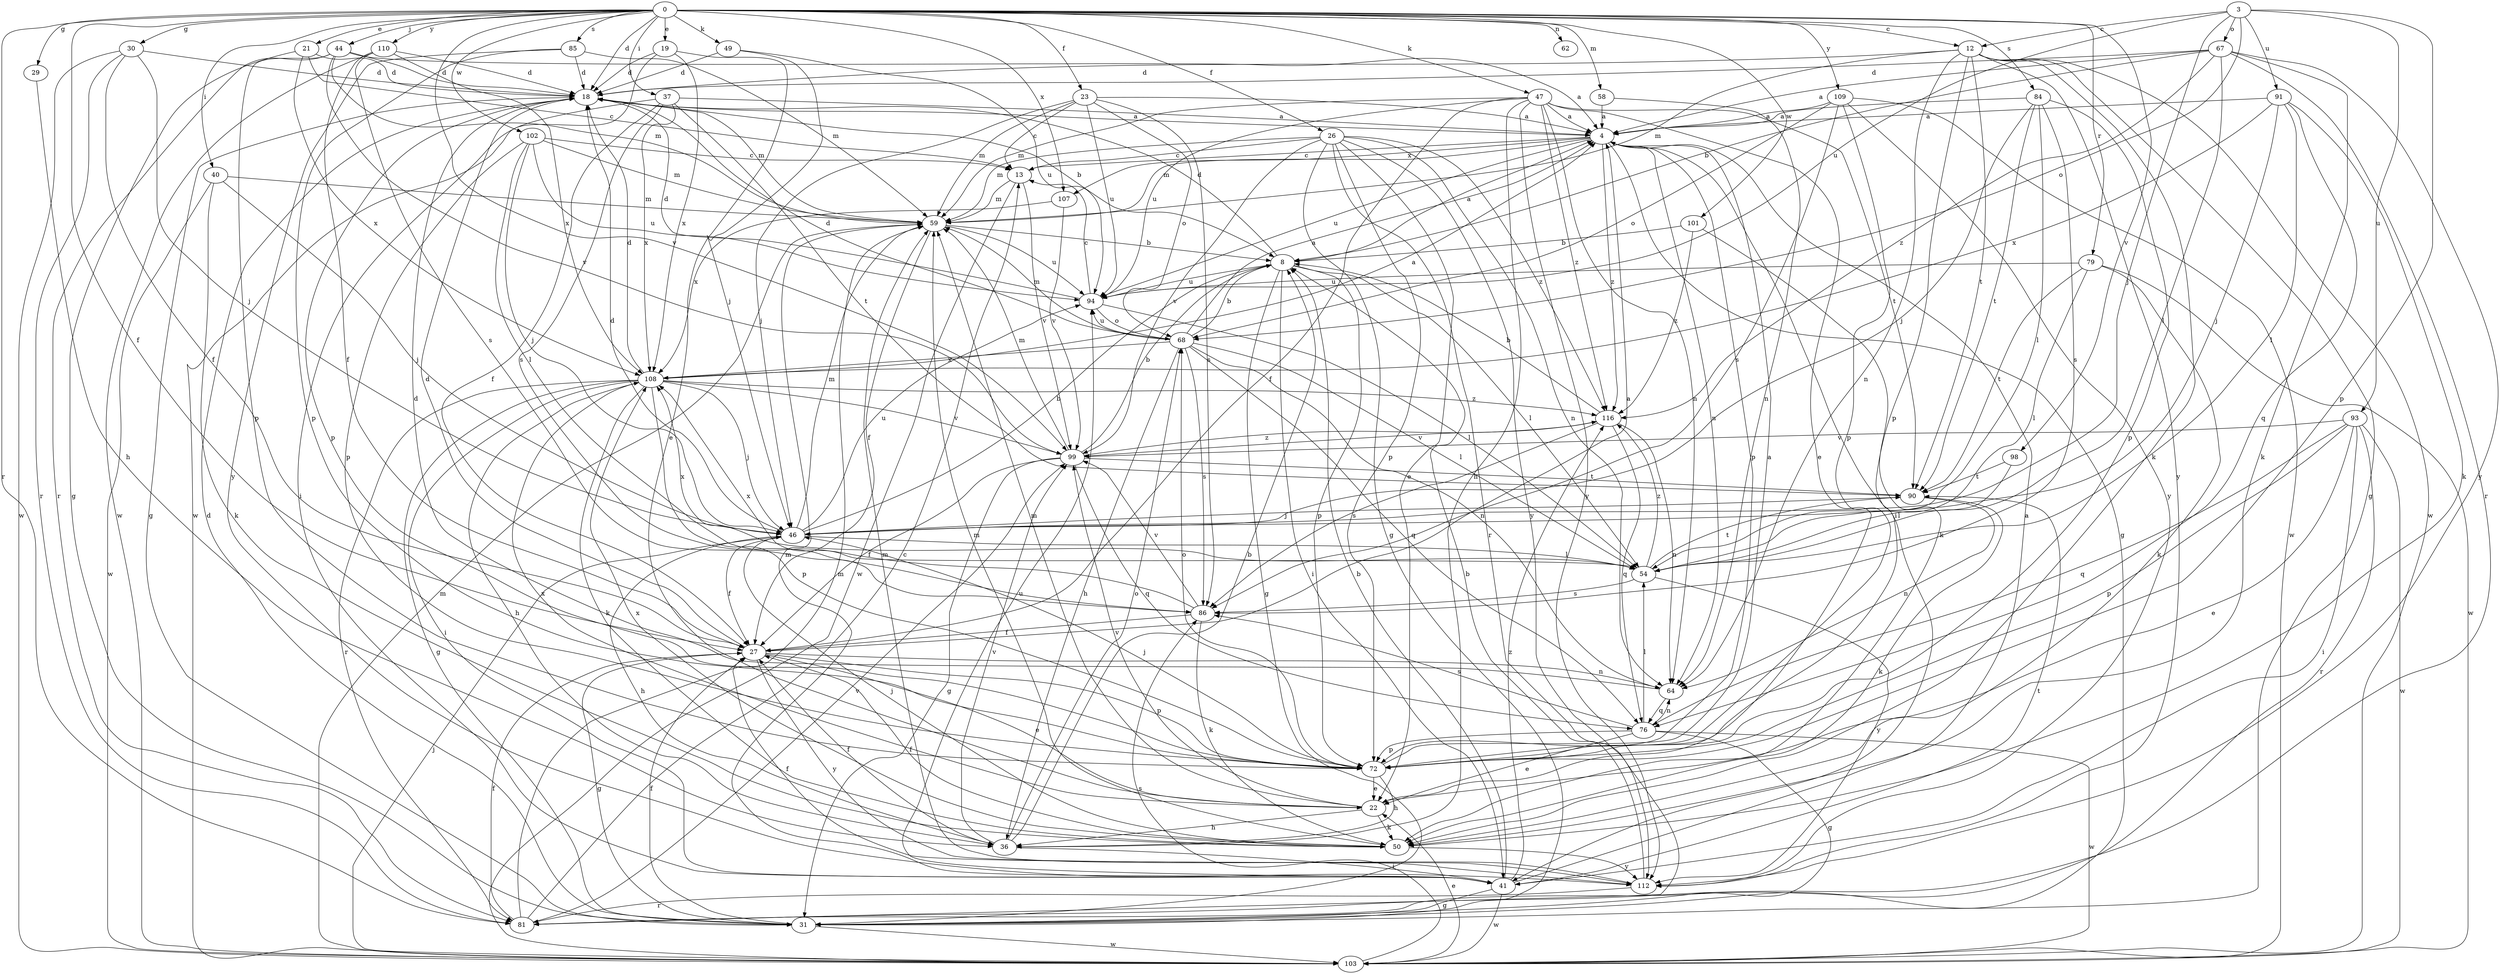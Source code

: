 strict digraph  {
0;
3;
4;
8;
12;
13;
18;
19;
21;
22;
23;
26;
27;
29;
30;
31;
36;
37;
40;
41;
44;
46;
47;
49;
50;
54;
58;
59;
62;
64;
67;
68;
72;
76;
79;
81;
84;
85;
86;
90;
91;
93;
94;
98;
99;
101;
102;
103;
107;
108;
109;
110;
112;
116;
0 -> 12  [label=c];
0 -> 18  [label=d];
0 -> 19  [label=e];
0 -> 21  [label=e];
0 -> 23  [label=f];
0 -> 26  [label=f];
0 -> 27  [label=f];
0 -> 29  [label=g];
0 -> 30  [label=g];
0 -> 37  [label=i];
0 -> 40  [label=i];
0 -> 44  [label=j];
0 -> 47  [label=k];
0 -> 49  [label=k];
0 -> 58  [label=m];
0 -> 62  [label=n];
0 -> 79  [label=r];
0 -> 81  [label=r];
0 -> 84  [label=s];
0 -> 85  [label=s];
0 -> 98  [label=v];
0 -> 99  [label=v];
0 -> 101  [label=w];
0 -> 102  [label=w];
0 -> 107  [label=x];
0 -> 109  [label=y];
0 -> 110  [label=y];
3 -> 12  [label=c];
3 -> 46  [label=j];
3 -> 67  [label=o];
3 -> 68  [label=o];
3 -> 72  [label=p];
3 -> 91  [label=u];
3 -> 93  [label=u];
3 -> 94  [label=u];
4 -> 13  [label=c];
4 -> 31  [label=g];
4 -> 41  [label=i];
4 -> 59  [label=m];
4 -> 64  [label=n];
4 -> 72  [label=p];
4 -> 94  [label=u];
4 -> 107  [label=x];
4 -> 116  [label=z];
8 -> 4  [label=a];
8 -> 18  [label=d];
8 -> 31  [label=g];
8 -> 41  [label=i];
8 -> 54  [label=l];
8 -> 72  [label=p];
8 -> 94  [label=u];
12 -> 18  [label=d];
12 -> 31  [label=g];
12 -> 50  [label=k];
12 -> 59  [label=m];
12 -> 64  [label=n];
12 -> 72  [label=p];
12 -> 90  [label=t];
12 -> 103  [label=w];
12 -> 112  [label=y];
13 -> 59  [label=m];
13 -> 99  [label=v];
13 -> 103  [label=w];
18 -> 4  [label=a];
18 -> 8  [label=b];
18 -> 31  [label=g];
18 -> 59  [label=m];
18 -> 72  [label=p];
19 -> 18  [label=d];
19 -> 22  [label=e];
19 -> 103  [label=w];
19 -> 108  [label=x];
21 -> 13  [label=c];
21 -> 18  [label=d];
21 -> 31  [label=g];
21 -> 108  [label=x];
22 -> 36  [label=h];
22 -> 50  [label=k];
22 -> 59  [label=m];
22 -> 99  [label=v];
22 -> 108  [label=x];
23 -> 4  [label=a];
23 -> 13  [label=c];
23 -> 46  [label=j];
23 -> 59  [label=m];
23 -> 68  [label=o];
23 -> 86  [label=s];
23 -> 94  [label=u];
26 -> 13  [label=c];
26 -> 22  [label=e];
26 -> 31  [label=g];
26 -> 59  [label=m];
26 -> 64  [label=n];
26 -> 72  [label=p];
26 -> 81  [label=r];
26 -> 99  [label=v];
26 -> 112  [label=y];
26 -> 116  [label=z];
27 -> 4  [label=a];
27 -> 18  [label=d];
27 -> 22  [label=e];
27 -> 31  [label=g];
27 -> 64  [label=n];
27 -> 72  [label=p];
27 -> 112  [label=y];
29 -> 36  [label=h];
30 -> 18  [label=d];
30 -> 27  [label=f];
30 -> 46  [label=j];
30 -> 81  [label=r];
30 -> 103  [label=w];
31 -> 18  [label=d];
31 -> 27  [label=f];
31 -> 103  [label=w];
36 -> 8  [label=b];
36 -> 27  [label=f];
36 -> 41  [label=i];
36 -> 68  [label=o];
36 -> 99  [label=v];
37 -> 4  [label=a];
37 -> 27  [label=f];
37 -> 41  [label=i];
37 -> 86  [label=s];
37 -> 90  [label=t];
37 -> 108  [label=x];
40 -> 46  [label=j];
40 -> 50  [label=k];
40 -> 59  [label=m];
40 -> 103  [label=w];
41 -> 4  [label=a];
41 -> 8  [label=b];
41 -> 31  [label=g];
41 -> 59  [label=m];
41 -> 90  [label=t];
41 -> 94  [label=u];
41 -> 103  [label=w];
41 -> 116  [label=z];
44 -> 4  [label=a];
44 -> 18  [label=d];
44 -> 59  [label=m];
44 -> 72  [label=p];
44 -> 81  [label=r];
44 -> 99  [label=v];
46 -> 8  [label=b];
46 -> 18  [label=d];
46 -> 27  [label=f];
46 -> 36  [label=h];
46 -> 54  [label=l];
46 -> 59  [label=m];
46 -> 94  [label=u];
47 -> 4  [label=a];
47 -> 22  [label=e];
47 -> 27  [label=f];
47 -> 36  [label=h];
47 -> 59  [label=m];
47 -> 64  [label=n];
47 -> 90  [label=t];
47 -> 94  [label=u];
47 -> 112  [label=y];
47 -> 116  [label=z];
49 -> 18  [label=d];
49 -> 46  [label=j];
49 -> 94  [label=u];
50 -> 27  [label=f];
50 -> 46  [label=j];
50 -> 59  [label=m];
50 -> 108  [label=x];
50 -> 112  [label=y];
54 -> 86  [label=s];
54 -> 90  [label=t];
54 -> 108  [label=x];
54 -> 112  [label=y];
54 -> 116  [label=z];
58 -> 4  [label=a];
58 -> 64  [label=n];
59 -> 8  [label=b];
59 -> 27  [label=f];
59 -> 94  [label=u];
64 -> 18  [label=d];
64 -> 76  [label=q];
67 -> 4  [label=a];
67 -> 8  [label=b];
67 -> 18  [label=d];
67 -> 50  [label=k];
67 -> 54  [label=l];
67 -> 81  [label=r];
67 -> 112  [label=y];
67 -> 116  [label=z];
68 -> 4  [label=a];
68 -> 8  [label=b];
68 -> 18  [label=d];
68 -> 36  [label=h];
68 -> 54  [label=l];
68 -> 59  [label=m];
68 -> 64  [label=n];
68 -> 76  [label=q];
68 -> 86  [label=s];
68 -> 94  [label=u];
68 -> 108  [label=x];
72 -> 4  [label=a];
72 -> 22  [label=e];
72 -> 36  [label=h];
72 -> 46  [label=j];
72 -> 68  [label=o];
76 -> 22  [label=e];
76 -> 31  [label=g];
76 -> 54  [label=l];
76 -> 64  [label=n];
76 -> 72  [label=p];
76 -> 86  [label=s];
76 -> 103  [label=w];
79 -> 50  [label=k];
79 -> 54  [label=l];
79 -> 90  [label=t];
79 -> 94  [label=u];
79 -> 103  [label=w];
81 -> 13  [label=c];
81 -> 27  [label=f];
81 -> 59  [label=m];
81 -> 99  [label=v];
84 -> 4  [label=a];
84 -> 46  [label=j];
84 -> 54  [label=l];
84 -> 72  [label=p];
84 -> 86  [label=s];
84 -> 90  [label=t];
85 -> 18  [label=d];
85 -> 59  [label=m];
85 -> 72  [label=p];
85 -> 112  [label=y];
86 -> 27  [label=f];
86 -> 50  [label=k];
86 -> 99  [label=v];
86 -> 108  [label=x];
90 -> 46  [label=j];
90 -> 50  [label=k];
90 -> 64  [label=n];
91 -> 4  [label=a];
91 -> 46  [label=j];
91 -> 50  [label=k];
91 -> 54  [label=l];
91 -> 76  [label=q];
91 -> 108  [label=x];
93 -> 22  [label=e];
93 -> 41  [label=i];
93 -> 72  [label=p];
93 -> 76  [label=q];
93 -> 81  [label=r];
93 -> 99  [label=v];
93 -> 103  [label=w];
94 -> 13  [label=c];
94 -> 18  [label=d];
94 -> 54  [label=l];
94 -> 68  [label=o];
98 -> 54  [label=l];
98 -> 90  [label=t];
99 -> 8  [label=b];
99 -> 27  [label=f];
99 -> 31  [label=g];
99 -> 59  [label=m];
99 -> 76  [label=q];
99 -> 90  [label=t];
99 -> 116  [label=z];
101 -> 8  [label=b];
101 -> 50  [label=k];
101 -> 116  [label=z];
102 -> 13  [label=c];
102 -> 46  [label=j];
102 -> 54  [label=l];
102 -> 59  [label=m];
102 -> 72  [label=p];
102 -> 94  [label=u];
103 -> 22  [label=e];
103 -> 46  [label=j];
103 -> 59  [label=m];
103 -> 86  [label=s];
107 -> 99  [label=v];
107 -> 108  [label=x];
108 -> 4  [label=a];
108 -> 18  [label=d];
108 -> 31  [label=g];
108 -> 36  [label=h];
108 -> 41  [label=i];
108 -> 46  [label=j];
108 -> 50  [label=k];
108 -> 72  [label=p];
108 -> 81  [label=r];
108 -> 99  [label=v];
108 -> 116  [label=z];
109 -> 4  [label=a];
109 -> 68  [label=o];
109 -> 72  [label=p];
109 -> 86  [label=s];
109 -> 103  [label=w];
109 -> 112  [label=y];
110 -> 18  [label=d];
110 -> 27  [label=f];
110 -> 86  [label=s];
110 -> 103  [label=w];
110 -> 108  [label=x];
112 -> 8  [label=b];
112 -> 27  [label=f];
112 -> 59  [label=m];
112 -> 81  [label=r];
116 -> 8  [label=b];
116 -> 64  [label=n];
116 -> 76  [label=q];
116 -> 86  [label=s];
116 -> 99  [label=v];
}
